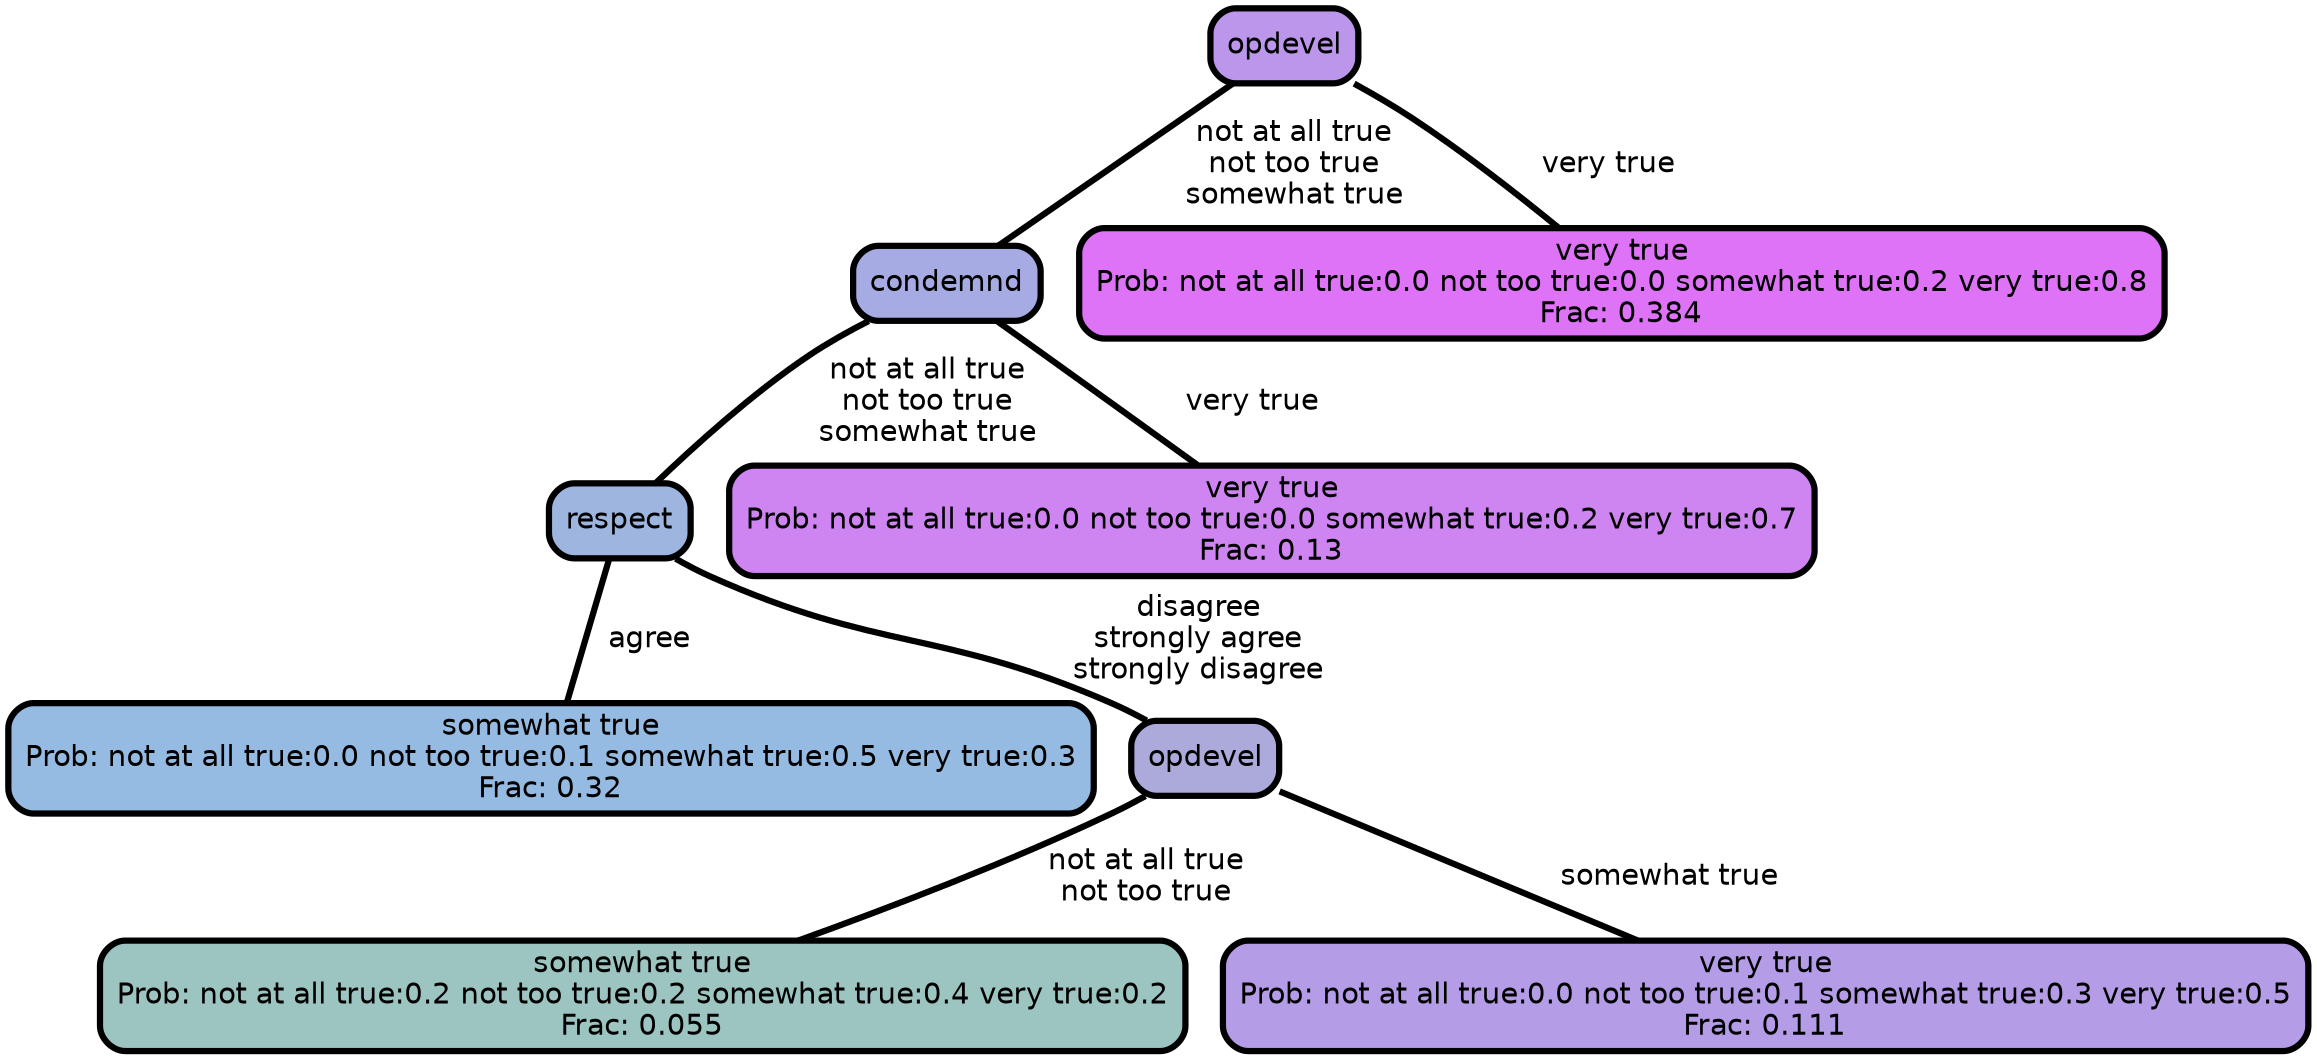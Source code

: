 graph Tree {
node [shape=box, style="filled, rounded",color="black",penwidth="3",fontcolor="black",                 fontname=helvetica] ;
graph [ranksep="0 equally", splines=straight,                 bgcolor=transparent, dpi=200] ;
edge [fontname=helvetica, color=black] ;
0 [label="somewhat true
Prob: not at all true:0.0 not too true:0.1 somewhat true:0.5 very true:0.3
Frac: 0.32", fillcolor="#95bbe2"] ;
1 [label="respect", fillcolor="#9db5df"] ;
2 [label="somewhat true
Prob: not at all true:0.2 not too true:0.2 somewhat true:0.4 very true:0.2
Frac: 0.055", fillcolor="#9cc5c1"] ;
3 [label="opdevel", fillcolor="#acaada"] ;
4 [label="very true
Prob: not at all true:0.0 not too true:0.1 somewhat true:0.3 very true:0.5
Frac: 0.111", fillcolor="#b49ce7"] ;
5 [label="condemnd", fillcolor="#a7abe3"] ;
6 [label="very true
Prob: not at all true:0.0 not too true:0.0 somewhat true:0.2 very true:0.7
Frac: 0.13", fillcolor="#ce85f1"] ;
7 [label="opdevel", fillcolor="#bc96eb"] ;
8 [label="very true
Prob: not at all true:0.0 not too true:0.0 somewhat true:0.2 very true:0.8
Frac: 0.384", fillcolor="#de73f8"] ;
1 -- 0 [label=" agree",penwidth=3] ;
1 -- 3 [label=" disagree\n strongly agree\n strongly disagree",penwidth=3] ;
3 -- 2 [label=" not at all true\n not too true",penwidth=3] ;
3 -- 4 [label=" somewhat true",penwidth=3] ;
5 -- 1 [label=" not at all true\n not too true\n somewhat true",penwidth=3] ;
5 -- 6 [label=" very true",penwidth=3] ;
7 -- 5 [label=" not at all true\n not too true\n somewhat true",penwidth=3] ;
7 -- 8 [label=" very true",penwidth=3] ;
{rank = same;}}